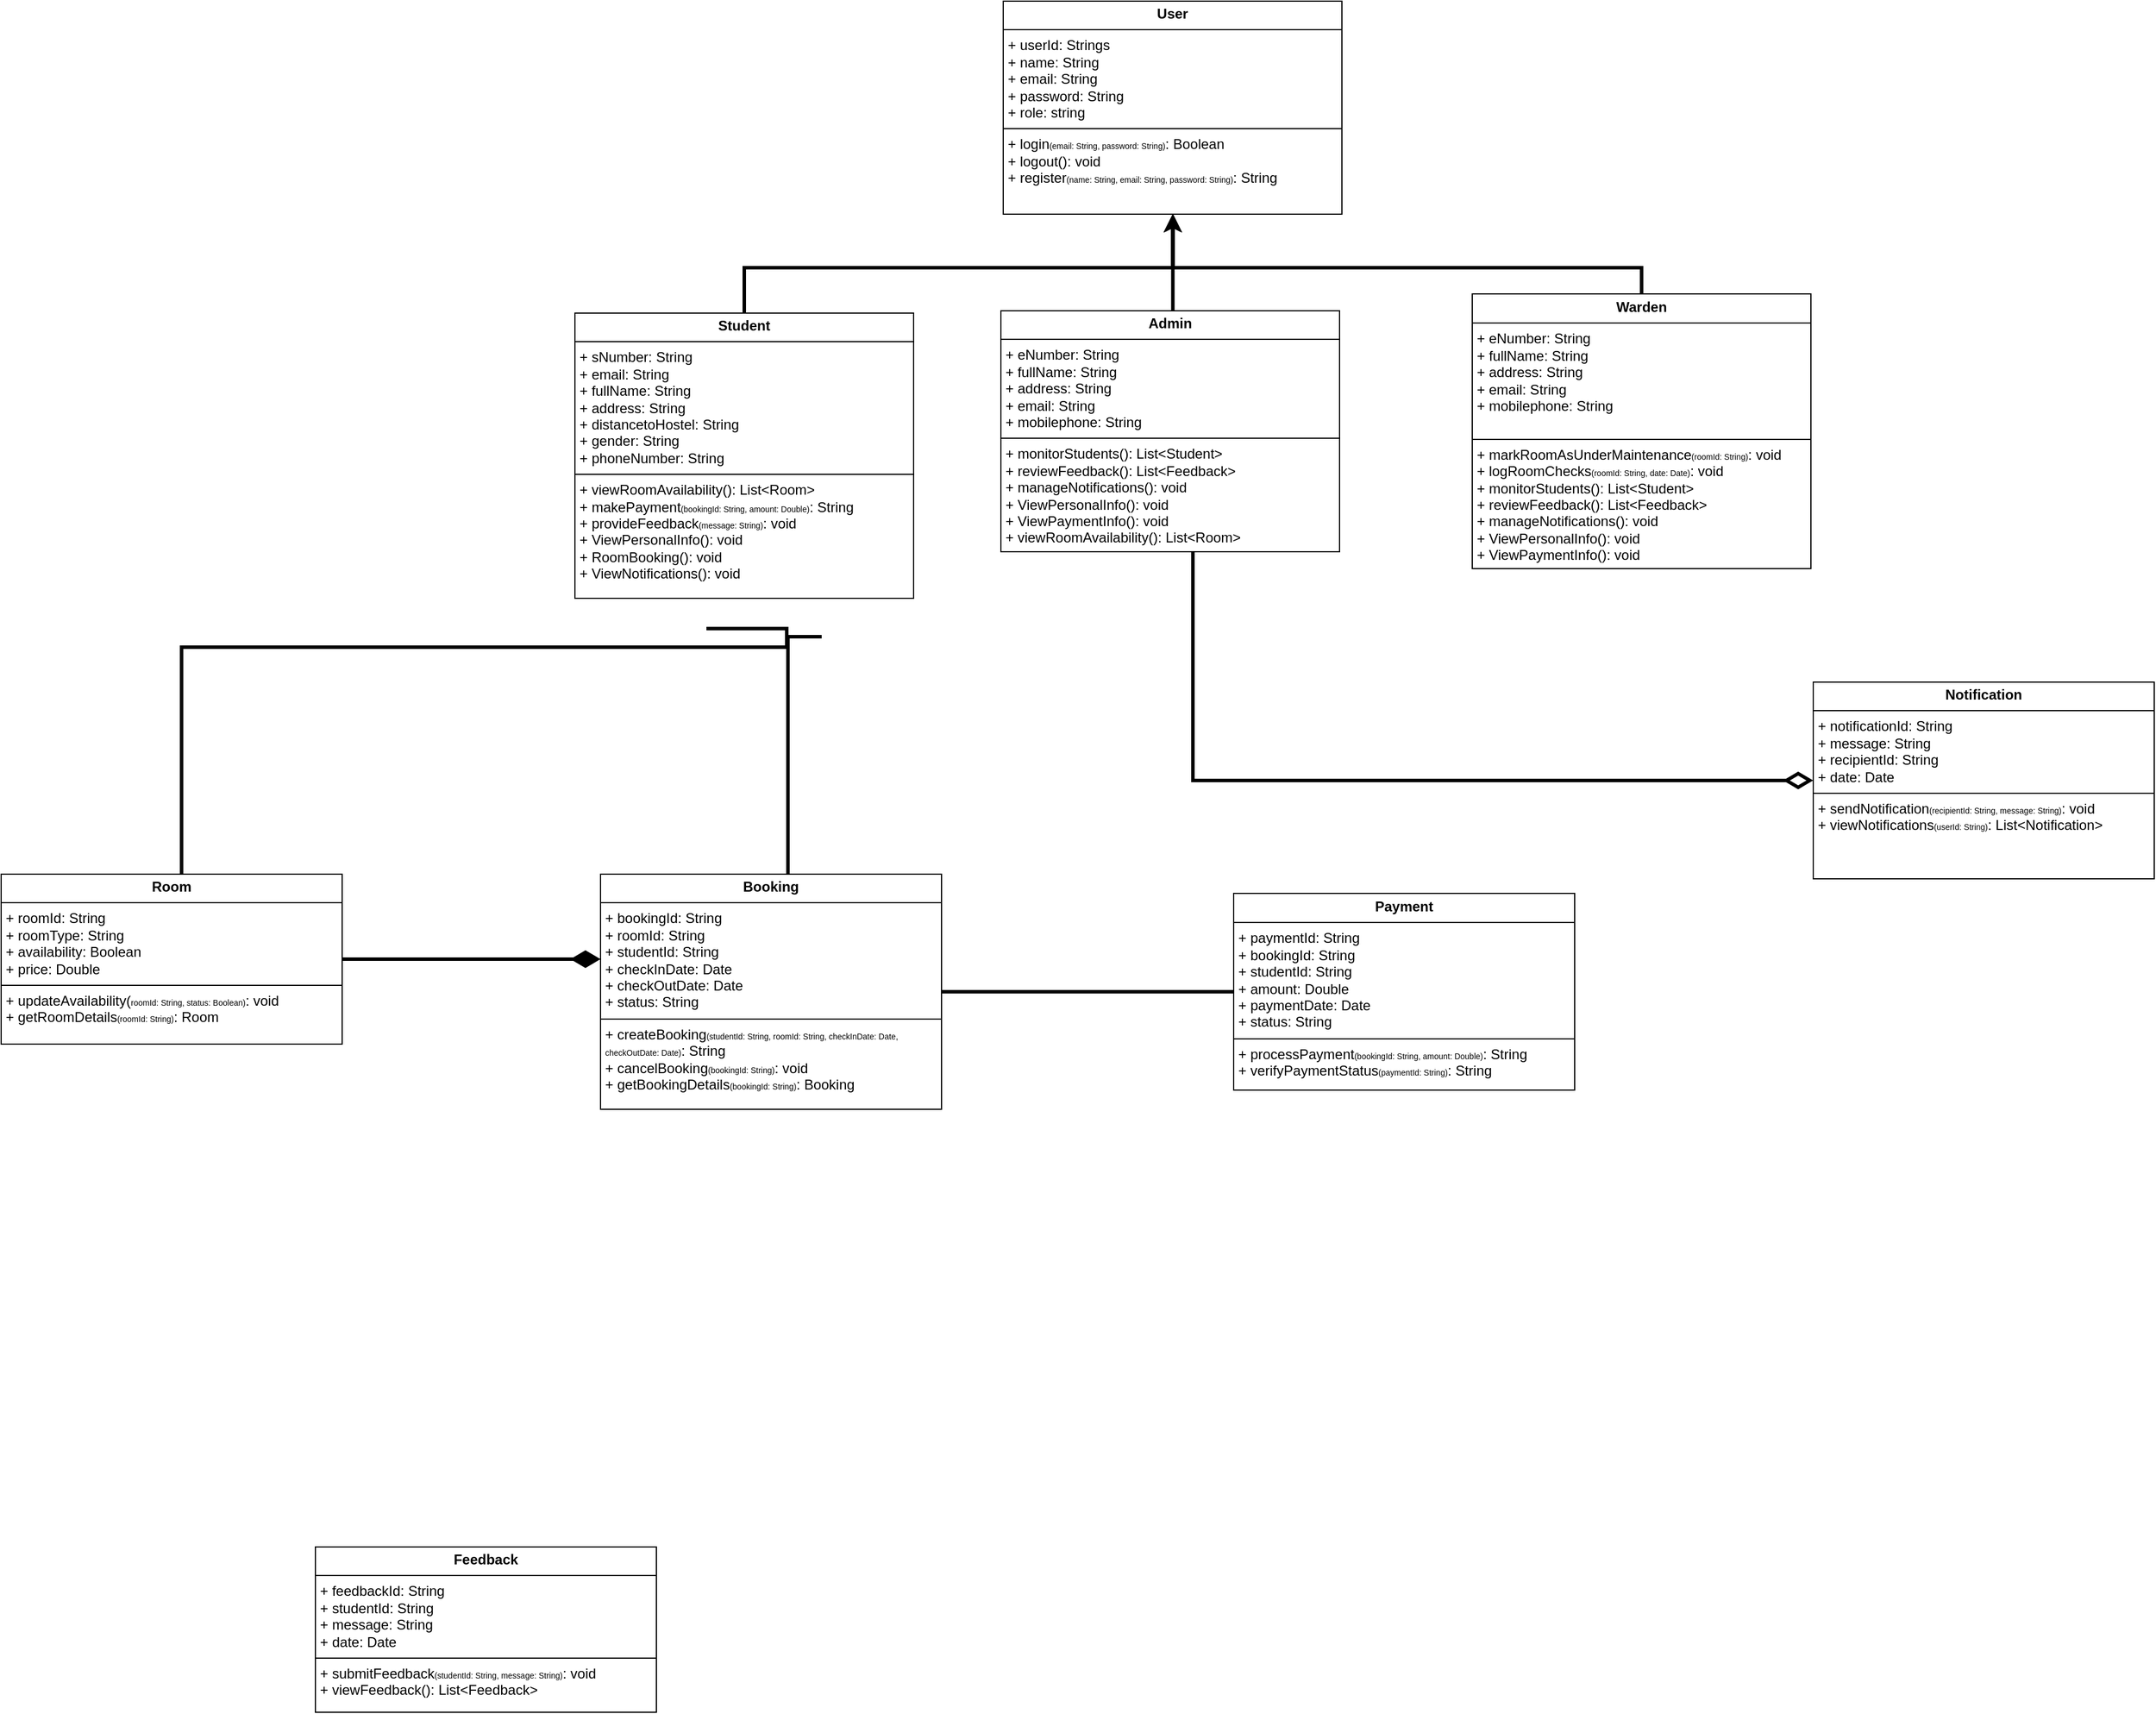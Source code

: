<mxfile version="25.0.3">
  <diagram name="Page-1" id="mfKQeAgKKAbTyCFcK2X0">
    <mxGraphModel dx="1971" dy="1056" grid="0" gridSize="10" guides="1" tooltips="1" connect="1" arrows="1" fold="1" page="1" pageScale="1" pageWidth="2339" pageHeight="3300" math="0" shadow="0">
      <root>
        <mxCell id="0" />
        <mxCell id="1" parent="0" />
        <mxCell id="fh5S2sE65CgztwGZ4W-D-9" style="edgeStyle=orthogonalEdgeStyle;rounded=0;orthogonalLoop=1;jettySize=auto;html=1;strokeWidth=3;endArrow=diamondThin;endFill=1;endSize=17;" edge="1" parent="1" source="CfteJ3jjgMxTNjzR0p3d-4" target="CfteJ3jjgMxTNjzR0p3d-5">
          <mxGeometry relative="1" as="geometry">
            <Array as="points">
              <mxPoint x="622" y="1035" />
              <mxPoint x="622" y="1035" />
            </Array>
          </mxGeometry>
        </mxCell>
        <mxCell id="CfteJ3jjgMxTNjzR0p3d-4" value="&lt;p style=&quot;margin:0px;margin-top:4px;text-align:center;&quot;&gt;&lt;b&gt;Room&lt;/b&gt;&lt;/p&gt;&lt;hr size=&quot;1&quot; style=&quot;border-style:solid;&quot;&gt;&lt;p style=&quot;margin:0px;margin-left:4px;&quot;&gt;+ roomId: String&amp;nbsp;&lt;/p&gt;&lt;p style=&quot;margin:0px;margin-left:4px;&quot;&gt;+ roomType: String&amp;nbsp;&lt;/p&gt;&lt;p style=&quot;margin:0px;margin-left:4px;&quot;&gt;+ availability: Boolean&amp;nbsp;&lt;/p&gt;&lt;p style=&quot;margin:0px;margin-left:4px;&quot;&gt;+ price: Double&lt;br/&gt;&lt;/p&gt;&lt;hr size=&quot;1&quot; style=&quot;border-style:solid;&quot;&gt;&lt;p style=&quot;margin:0px;margin-left:4px;&quot;&gt;+&amp;nbsp;updateAvailability(&lt;font style=&quot;font-size: 7px;&quot;&gt;roomId: String, status: Boolean)&lt;/font&gt;: void&amp;nbsp;&amp;nbsp;&lt;/p&gt;&lt;p style=&quot;margin:0px;margin-left:4px;&quot;&gt;+ getRoomDetails&lt;font style=&quot;font-size: 7px;&quot;&gt;(roomId: String)&lt;/font&gt;: Room&lt;/p&gt;" style="verticalAlign=top;align=left;overflow=fill;html=1;whiteSpace=wrap;" parent="1" vertex="1">
          <mxGeometry x="143" y="962" width="293" height="146" as="geometry" />
        </mxCell>
        <mxCell id="fh5S2sE65CgztwGZ4W-D-8" style="edgeStyle=orthogonalEdgeStyle;rounded=0;orthogonalLoop=1;jettySize=auto;html=1;strokeWidth=3;endArrow=none;endFill=0;" edge="1" parent="1" source="CfteJ3jjgMxTNjzR0p3d-5" target="CfteJ3jjgMxTNjzR0p3d-6">
          <mxGeometry relative="1" as="geometry" />
        </mxCell>
        <mxCell id="CfteJ3jjgMxTNjzR0p3d-5" value="&lt;p style=&quot;margin:0px;margin-top:4px;text-align:center;&quot;&gt;&lt;span style=&quot;background-color: initial; text-align: left;&quot;&gt;&lt;b&gt;Booking&lt;/b&gt;&lt;/span&gt;&lt;/p&gt;&lt;hr size=&quot;1&quot; style=&quot;border-style:solid;&quot;&gt;&lt;p style=&quot;margin:0px;margin-left:4px;&quot;&gt;+&amp;nbsp;bookingId: String&amp;nbsp;&lt;/p&gt;&lt;p style=&quot;margin:0px;margin-left:4px;&quot;&gt;+ roomId: String&amp;nbsp;&lt;/p&gt;&lt;p style=&quot;margin:0px;margin-left:4px;&quot;&gt;+ studentId: String&amp;nbsp;&lt;/p&gt;&lt;p style=&quot;margin:0px;margin-left:4px;&quot;&gt;+ checkInDate: Date&amp;nbsp;&lt;/p&gt;&lt;p style=&quot;margin:0px;margin-left:4px;&quot;&gt;+ checkOutDate: Date&amp;nbsp;&lt;/p&gt;&lt;p style=&quot;margin:0px;margin-left:4px;&quot;&gt;+ status: String&lt;/p&gt;&lt;hr size=&quot;1&quot; style=&quot;border-style:solid;&quot;&gt;&lt;p style=&quot;margin:0px;margin-left:4px;&quot;&gt;+&amp;nbsp;createBooking&lt;font style=&quot;font-size: 7px;&quot;&gt;(studentId: String, roomId: String, checkInDate: Date, checkOutDate: Date)&lt;/font&gt;: String&amp;nbsp;&lt;/p&gt;&lt;p style=&quot;margin:0px;margin-left:4px;&quot;&gt;+ cancelBooking&lt;font style=&quot;font-size: 7px;&quot;&gt;(bookingId: String)&lt;/font&gt;: void&amp;nbsp;&lt;/p&gt;&lt;p style=&quot;margin:0px;margin-left:4px;&quot;&gt;+ getBookingDetails&lt;font style=&quot;font-size: 7px;&quot;&gt;(bookingId: String)&lt;/font&gt;: Booking&lt;/p&gt;" style="verticalAlign=top;align=left;overflow=fill;html=1;whiteSpace=wrap;" parent="1" vertex="1">
          <mxGeometry x="658" y="962" width="293" height="202" as="geometry" />
        </mxCell>
        <mxCell id="CfteJ3jjgMxTNjzR0p3d-6" value="&lt;p style=&quot;margin:0px;margin-top:4px;text-align:center;&quot;&gt;&lt;b&gt;Payment&lt;/b&gt;&lt;/p&gt;&lt;hr size=&quot;1&quot; style=&quot;border-style:solid;&quot;&gt;&lt;p style=&quot;margin:0px;margin-left:4px;&quot;&gt;+ paymentId: String&amp;nbsp;&lt;/p&gt;&lt;p style=&quot;margin:0px;margin-left:4px;&quot;&gt;+ bookingId: String&amp;nbsp;&lt;/p&gt;&lt;p style=&quot;margin:0px;margin-left:4px;&quot;&gt;+ studentId: String&amp;nbsp;&lt;/p&gt;&lt;p style=&quot;margin:0px;margin-left:4px;&quot;&gt;+ amount: Double&amp;nbsp;&lt;/p&gt;&lt;p style=&quot;margin:0px;margin-left:4px;&quot;&gt;+ paymentDate: Date&amp;nbsp;&lt;/p&gt;&lt;p style=&quot;margin:0px;margin-left:4px;&quot;&gt;+ status: String&lt;br&gt;&lt;/p&gt;&lt;hr size=&quot;1&quot; style=&quot;border-style:solid;&quot;&gt;&lt;p style=&quot;margin:0px;margin-left:4px;&quot;&gt;+&amp;nbsp;processPayment&lt;font style=&quot;font-size: 7px;&quot;&gt;(bookingId: String, amount: Double)&lt;/font&gt;: String&amp;nbsp;&lt;/p&gt;&lt;p style=&quot;margin:0px;margin-left:4px;&quot;&gt;+ verifyPaymentStatus&lt;font style=&quot;font-size: 7px;&quot;&gt;(paymentId: String)&lt;/font&gt;: String&lt;/p&gt;" style="verticalAlign=top;align=left;overflow=fill;html=1;whiteSpace=wrap;" parent="1" vertex="1">
          <mxGeometry x="1202" y="978.5" width="293" height="169" as="geometry" />
        </mxCell>
        <mxCell id="CfteJ3jjgMxTNjzR0p3d-7" value="&lt;p style=&quot;margin:0px;margin-top:4px;text-align:center;&quot;&gt;&lt;b&gt;Feedback&lt;/b&gt;&lt;/p&gt;&lt;hr size=&quot;1&quot; style=&quot;border-style:solid;&quot;&gt;&lt;p style=&quot;margin:0px;margin-left:4px;&quot;&gt;+&amp;nbsp;feedbackId: String&amp;nbsp;&lt;/p&gt;&lt;p style=&quot;margin:0px;margin-left:4px;&quot;&gt;+ studentId: String&amp;nbsp;&lt;/p&gt;&lt;p style=&quot;margin:0px;margin-left:4px;&quot;&gt;+ message: String&amp;nbsp;&lt;/p&gt;&lt;p style=&quot;margin:0px;margin-left:4px;&quot;&gt;+ date: Date&lt;/p&gt;&lt;hr size=&quot;1&quot; style=&quot;border-style:solid;&quot;&gt;&lt;p style=&quot;margin:0px;margin-left:4px;&quot;&gt;+&amp;nbsp;submitFeedback&lt;font style=&quot;font-size: 7px;&quot;&gt;(studentId: String, message: String)&lt;/font&gt;: void&amp;nbsp;&lt;/p&gt;&lt;p style=&quot;margin:0px;margin-left:4px;&quot;&gt;+ viewFeedback(): List&amp;lt;Feedback&amp;gt;&lt;/p&gt;" style="verticalAlign=top;align=left;overflow=fill;html=1;whiteSpace=wrap;" parent="1" vertex="1">
          <mxGeometry x="413" y="1540" width="293" height="142" as="geometry" />
        </mxCell>
        <mxCell id="fh5S2sE65CgztwGZ4W-D-4" value="" style="group;flipV=0;flipH=1;" vertex="1" connectable="0" parent="1">
          <mxGeometry x="653" y="212" width="993" height="511" as="geometry" />
        </mxCell>
        <mxCell id="GTjDyMYg5xcnFraVY7_T-1" value="&lt;p style=&quot;margin:0px;margin-top:4px;text-align:center;&quot;&gt;&lt;b&gt;User&lt;/b&gt;&lt;/p&gt;&lt;hr size=&quot;1&quot; style=&quot;border-style:solid;&quot;&gt;&lt;p style=&quot;margin:0px;margin-left:4px;&quot;&gt;+ userId: Strings&lt;br&gt;+ name: String&lt;/p&gt;&lt;p style=&quot;margin:0px;margin-left:4px;&quot;&gt;+ email: String&lt;/p&gt;&lt;p style=&quot;margin:0px;margin-left:4px;&quot;&gt;+ password: String&lt;/p&gt;&lt;p style=&quot;margin:0px;margin-left:4px;&quot;&gt;+ role: string&lt;/p&gt;&lt;hr size=&quot;1&quot; style=&quot;border-style:solid;&quot;&gt;&lt;p style=&quot;margin:0px;margin-left:4px;&quot;&gt;+&amp;nbsp;login&lt;font style=&quot;font-size: 7px;&quot;&gt;(email: String, password: String)&lt;/font&gt;: Boolean&lt;/p&gt;&lt;p style=&quot;margin:0px;margin-left:4px;&quot;&gt;+&amp;nbsp;logout(): void&lt;/p&gt;&lt;p style=&quot;margin:0px;margin-left:4px;&quot;&gt;+&amp;nbsp;register&lt;font style=&quot;font-size: 7px;&quot;&gt;(name: String, email: String, password: String)&lt;/font&gt;: String&lt;/p&gt;&lt;p style=&quot;margin:0px;margin-left:4px;&quot;&gt;&lt;br&gt;&lt;/p&gt;" style="verticalAlign=top;align=left;overflow=fill;html=1;whiteSpace=wrap;" parent="fh5S2sE65CgztwGZ4W-D-4" vertex="1">
          <mxGeometry x="351" width="291" height="183" as="geometry" />
        </mxCell>
        <mxCell id="fh5S2sE65CgztwGZ4W-D-2" style="edgeStyle=orthogonalEdgeStyle;rounded=0;orthogonalLoop=1;jettySize=auto;html=1;strokeWidth=3;" edge="1" parent="fh5S2sE65CgztwGZ4W-D-4">
          <mxGeometry relative="1" as="geometry">
            <mxPoint x="496.75" y="183" as="targetPoint" />
            <mxPoint x="496.75" y="269" as="sourcePoint" />
          </mxGeometry>
        </mxCell>
        <mxCell id="CfteJ3jjgMxTNjzR0p3d-2" value="&lt;p style=&quot;margin:0px;margin-top:4px;text-align:center;&quot;&gt;&lt;b&gt;Admin&lt;/b&gt;&lt;/p&gt;&lt;hr size=&quot;1&quot; style=&quot;border-style:solid;&quot;&gt;&lt;p style=&quot;margin:0px;margin-left:4px;&quot;&gt;+ eNumber: String&lt;/p&gt;&lt;p style=&quot;margin:0px;margin-left:4px;&quot;&gt;+ fullName: String&lt;/p&gt;&lt;p style=&quot;margin:0px;margin-left:4px;&quot;&gt;+ address: String&lt;/p&gt;&lt;p style=&quot;margin:0px;margin-left:4px;&quot;&gt;+ email: String&lt;/p&gt;&lt;p style=&quot;margin:0px;margin-left:4px;&quot;&gt;+ mobilephone: String&lt;/p&gt;&lt;hr size=&quot;1&quot; style=&quot;border-style:solid;&quot;&gt;&lt;p style=&quot;margin:0px;margin-left:4px;&quot;&gt;+&amp;nbsp;&lt;span style=&quot;background-color: initial;&quot;&gt;monitorStudents(): List&amp;lt;Student&amp;gt;&amp;nbsp;&amp;nbsp;&lt;/span&gt;&lt;/p&gt;&lt;p style=&quot;margin:0px;margin-left:4px;&quot;&gt;&lt;span style=&quot;background-color: initial;&quot;&gt;+ reviewFeedback(): List&amp;lt;Feedback&amp;gt;&amp;nbsp;&lt;/span&gt;&lt;/p&gt;&lt;p style=&quot;margin:0px;margin-left:4px;&quot;&gt;&lt;span style=&quot;background-color: initial;&quot;&gt;+ manageNotifications(): void&lt;/span&gt;&lt;/p&gt;&lt;p style=&quot;margin:0px;margin-left:4px;&quot;&gt;+ ViewPersonalInfo(): void&lt;span style=&quot;background-color: initial;&quot;&gt;&lt;/span&gt;&lt;/p&gt;&lt;p style=&quot;margin:0px;margin-left:4px;&quot;&gt;+ ViewPaymentInfo(): void&lt;/p&gt;&lt;p style=&quot;margin:0px;margin-left:4px;&quot;&gt;&lt;span style=&quot;background-color: initial;&quot;&gt;+&amp;nbsp;viewRoomAvailability(): List&amp;lt;Room&amp;gt;&lt;/span&gt;&lt;/p&gt;&lt;p style=&quot;margin:0px;margin-left:4px;&quot;&gt;&lt;br&gt;&lt;/p&gt;" style="verticalAlign=top;align=left;overflow=fill;html=1;whiteSpace=wrap;" parent="fh5S2sE65CgztwGZ4W-D-4" vertex="1">
          <mxGeometry x="349" y="266" width="291" height="207" as="geometry" />
        </mxCell>
        <mxCell id="fh5S2sE65CgztwGZ4W-D-16" style="edgeStyle=orthogonalEdgeStyle;rounded=0;orthogonalLoop=1;jettySize=auto;html=1;strokeWidth=3;" edge="1" parent="fh5S2sE65CgztwGZ4W-D-4" source="CfteJ3jjgMxTNjzR0p3d-3" target="GTjDyMYg5xcnFraVY7_T-1">
          <mxGeometry relative="1" as="geometry">
            <Array as="points">
              <mxPoint x="900" y="229" />
              <mxPoint x="497" y="229" />
            </Array>
          </mxGeometry>
        </mxCell>
        <mxCell id="CfteJ3jjgMxTNjzR0p3d-3" value="&lt;p style=&quot;margin:0px;margin-top:4px;text-align:center;&quot;&gt;&lt;b&gt;Warden&lt;/b&gt;&lt;/p&gt;&lt;hr size=&quot;1&quot; style=&quot;border-style:solid;&quot;&gt;&lt;p style=&quot;margin: 0px 0px 0px 4px;&quot;&gt;+ eNumber: String&lt;/p&gt;&lt;p style=&quot;margin: 0px 0px 0px 4px;&quot;&gt;+ fullName: String&lt;/p&gt;&lt;p style=&quot;margin: 0px 0px 0px 4px;&quot;&gt;+ address: String&lt;/p&gt;&lt;p style=&quot;margin: 0px 0px 0px 4px;&quot;&gt;+ email: String&lt;/p&gt;&lt;p style=&quot;margin: 0px 0px 0px 4px;&quot;&gt;+ mobilephone: String&lt;/p&gt;&lt;p style=&quot;margin:0px;margin-left:4px;&quot;&gt;&lt;br&gt;&lt;/p&gt;&lt;hr size=&quot;1&quot; style=&quot;border-style:solid;&quot;&gt;&lt;p style=&quot;margin:0px;margin-left:4px;&quot;&gt;+ markRoomAsUnderMaintenance&lt;font style=&quot;font-size: 7px;&quot;&gt;(roomId: String)&lt;/font&gt;: void&lt;br&gt;+ logRoomChecks&lt;font style=&quot;font-size: 7px;&quot;&gt;(roomId: String, date: Date)&lt;/font&gt;: void&lt;/p&gt;&lt;p style=&quot;margin:0px;margin-left:4px;&quot;&gt;+&amp;nbsp;&lt;span style=&quot;background-color: initial;&quot;&gt;monitorStudents(): List&amp;lt;Student&amp;gt;&amp;nbsp;&lt;/span&gt;&lt;/p&gt;&lt;p style=&quot;margin:0px;margin-left:4px;&quot;&gt;+ reviewFeedback(): List&amp;lt;Feedback&amp;gt;&lt;span style=&quot;background-color: initial;&quot;&gt;&lt;/span&gt;&lt;/p&gt;&lt;p style=&quot;margin:0px;margin-left:4px;&quot;&gt;+ manageNotifications(): void&lt;/p&gt;&lt;p style=&quot;margin:0px;margin-left:4px;&quot;&gt;+ ViewPersonalInfo(): void&lt;/p&gt;&lt;p style=&quot;margin:0px;margin-left:4px;&quot;&gt;+ ViewPaymentInfo(): void&lt;/p&gt;&lt;p style=&quot;margin:0px;margin-left:4px;&quot;&gt;&lt;br&gt;&lt;/p&gt;&lt;p style=&quot;margin:0px;margin-left:4px;&quot;&gt;&lt;br&gt;&lt;/p&gt;&lt;p style=&quot;margin:0px;margin-left:4px;&quot;&gt;&lt;span style=&quot;background-color: initial;&quot;&gt;&lt;br&gt;&lt;/span&gt;&lt;/p&gt;" style="verticalAlign=top;align=left;overflow=fill;html=1;whiteSpace=wrap;" parent="fh5S2sE65CgztwGZ4W-D-4" vertex="1">
          <mxGeometry x="754" y="251.5" width="291" height="236" as="geometry" />
        </mxCell>
        <mxCell id="fh5S2sE65CgztwGZ4W-D-15" style="edgeStyle=orthogonalEdgeStyle;rounded=0;orthogonalLoop=1;jettySize=auto;html=1;entryX=0.5;entryY=1;entryDx=0;entryDy=0;strokeWidth=3;" edge="1" parent="fh5S2sE65CgztwGZ4W-D-4" source="CfteJ3jjgMxTNjzR0p3d-1" target="GTjDyMYg5xcnFraVY7_T-1">
          <mxGeometry relative="1" as="geometry">
            <Array as="points">
              <mxPoint x="128" y="229" />
              <mxPoint x="497" y="229" />
            </Array>
          </mxGeometry>
        </mxCell>
        <mxCell id="CfteJ3jjgMxTNjzR0p3d-1" value="&lt;p style=&quot;margin:0px;margin-top:4px;text-align:center;&quot;&gt;&lt;b&gt;Student&lt;/b&gt;&lt;/p&gt;&lt;hr size=&quot;1&quot; style=&quot;border-style:solid;&quot;&gt;&lt;p style=&quot;margin:0px;margin-left:4px;&quot;&gt;+ sNumber: String&lt;/p&gt;&lt;p style=&quot;margin:0px;margin-left:4px;&quot;&gt;+ email: String&lt;/p&gt;&lt;p style=&quot;margin:0px;margin-left:4px;&quot;&gt;+ fullName: String&lt;/p&gt;&lt;p style=&quot;margin:0px;margin-left:4px;&quot;&gt;+ address: String&lt;/p&gt;&lt;p style=&quot;margin:0px;margin-left:4px;&quot;&gt;+ distancetoHostel: String&lt;/p&gt;&lt;p style=&quot;margin:0px;margin-left:4px;&quot;&gt;+ gender: String&amp;nbsp;&lt;/p&gt;&lt;p style=&quot;margin:0px;margin-left:4px;&quot;&gt;+ phoneNumber: String&lt;/p&gt;&lt;hr size=&quot;1&quot; style=&quot;border-style:solid;&quot;&gt;&lt;p style=&quot;margin:0px;margin-left:4px;&quot;&gt;&lt;span style=&quot;background-color: initial;&quot;&gt;+&amp;nbsp;viewRoomAvailability(): List&amp;lt;Room&amp;gt;&lt;/span&gt;&lt;/p&gt;&lt;p style=&quot;margin:0px;margin-left:4px;&quot;&gt;&lt;span style=&quot;background-color: initial;&quot;&gt;+ makePayment&lt;font style=&quot;font-size: 7px;&quot;&gt;(&lt;/font&gt;&lt;font style=&quot;font-size: 7px;&quot;&gt;bookingId: String, amount: Double&lt;/font&gt;&lt;font style=&quot;font-size: 7px;&quot;&gt;)&lt;/font&gt;: String&amp;nbsp;&lt;/span&gt;&lt;/p&gt;&lt;p style=&quot;margin:0px;margin-left:4px;&quot;&gt;&lt;span style=&quot;background-color: initial;&quot;&gt;+ provideFeedback&lt;font style=&quot;font-size: 7px;&quot;&gt;(message: String)&lt;/font&gt;: void&lt;/span&gt;&lt;/p&gt;&lt;p style=&quot;margin:0px;margin-left:4px;&quot;&gt;&lt;span style=&quot;background-color: initial;&quot;&gt;+ ViewPersonalInfo(): void&lt;/span&gt;&lt;/p&gt;&lt;p style=&quot;margin:0px;margin-left:4px;&quot;&gt;&lt;span style=&quot;background-color: initial;&quot;&gt;+ RoomBooking(): void&lt;/span&gt;&lt;/p&gt;&lt;p style=&quot;margin:0px;margin-left:4px;&quot;&gt;&lt;span style=&quot;background-color: initial;&quot;&gt;+ ViewNotifications(): void&lt;/span&gt;&lt;/p&gt;" style="verticalAlign=top;align=left;overflow=fill;html=1;whiteSpace=wrap;" parent="fh5S2sE65CgztwGZ4W-D-4" vertex="1">
          <mxGeometry x="-17" y="268" width="291" height="245" as="geometry" />
        </mxCell>
        <mxCell id="fh5S2sE65CgztwGZ4W-D-5" style="edgeStyle=orthogonalEdgeStyle;rounded=0;orthogonalLoop=1;jettySize=auto;html=1;endArrow=none;endFill=0;strokeWidth=3;" edge="1" parent="1" target="CfteJ3jjgMxTNjzR0p3d-4">
          <mxGeometry relative="1" as="geometry">
            <mxPoint x="749" y="751" as="sourcePoint" />
            <Array as="points">
              <mxPoint x="818" y="767" />
              <mxPoint x="298" y="767" />
            </Array>
          </mxGeometry>
        </mxCell>
        <mxCell id="fh5S2sE65CgztwGZ4W-D-6" style="edgeStyle=orthogonalEdgeStyle;rounded=0;orthogonalLoop=1;jettySize=auto;html=1;strokeWidth=3;endArrow=none;endFill=0;" edge="1" parent="1" target="CfteJ3jjgMxTNjzR0p3d-5">
          <mxGeometry relative="1" as="geometry">
            <mxPoint x="848" y="758" as="sourcePoint" />
            <Array as="points">
              <mxPoint x="819" y="904" />
              <mxPoint x="819" y="904" />
            </Array>
          </mxGeometry>
        </mxCell>
        <mxCell id="fh5S2sE65CgztwGZ4W-D-13" value="&lt;p style=&quot;margin:0px;margin-top:4px;text-align:center;&quot;&gt;&lt;b&gt;Notification&lt;/b&gt;&lt;/p&gt;&lt;hr size=&quot;1&quot; style=&quot;border-style:solid;&quot;&gt;&lt;p style=&quot;margin:0px;margin-left:4px;&quot;&gt;+&amp;nbsp;notificationId: String&amp;nbsp;&lt;/p&gt;&lt;p style=&quot;margin:0px;margin-left:4px;&quot;&gt;+ message: String&amp;nbsp;&lt;/p&gt;&lt;p style=&quot;margin:0px;margin-left:4px;&quot;&gt;+ recipientId: String&amp;nbsp;&lt;/p&gt;&lt;p style=&quot;margin:0px;margin-left:4px;&quot;&gt;+ date: Date&lt;/p&gt;&lt;hr size=&quot;1&quot; style=&quot;border-style:solid;&quot;&gt;&lt;p style=&quot;margin:0px;margin-left:4px;&quot;&gt;+&amp;nbsp;sendNotification&lt;font style=&quot;font-size: 7px;&quot;&gt;(recipientId: String, message: String)&lt;/font&gt;: void&amp;nbsp;&lt;/p&gt;&lt;p style=&quot;margin:0px;margin-left:4px;&quot;&gt;+ viewNotifications&lt;font style=&quot;font-size: 7px;&quot;&gt;(userId: String)&lt;/font&gt;: List&amp;lt;Notification&amp;gt;&lt;/p&gt;" style="verticalAlign=top;align=left;overflow=fill;html=1;whiteSpace=wrap;" vertex="1" parent="1">
          <mxGeometry x="1700" y="797" width="293" height="169" as="geometry" />
        </mxCell>
        <mxCell id="fh5S2sE65CgztwGZ4W-D-14" style="edgeStyle=orthogonalEdgeStyle;rounded=0;orthogonalLoop=1;jettySize=auto;html=1;entryX=0;entryY=0.5;entryDx=0;entryDy=0;strokeWidth=3;endArrow=diamondThin;endFill=0;endSize=17;" edge="1" parent="1" source="CfteJ3jjgMxTNjzR0p3d-2" target="fh5S2sE65CgztwGZ4W-D-13">
          <mxGeometry relative="1" as="geometry">
            <Array as="points">
              <mxPoint x="1167" y="882" />
            </Array>
          </mxGeometry>
        </mxCell>
      </root>
    </mxGraphModel>
  </diagram>
</mxfile>
